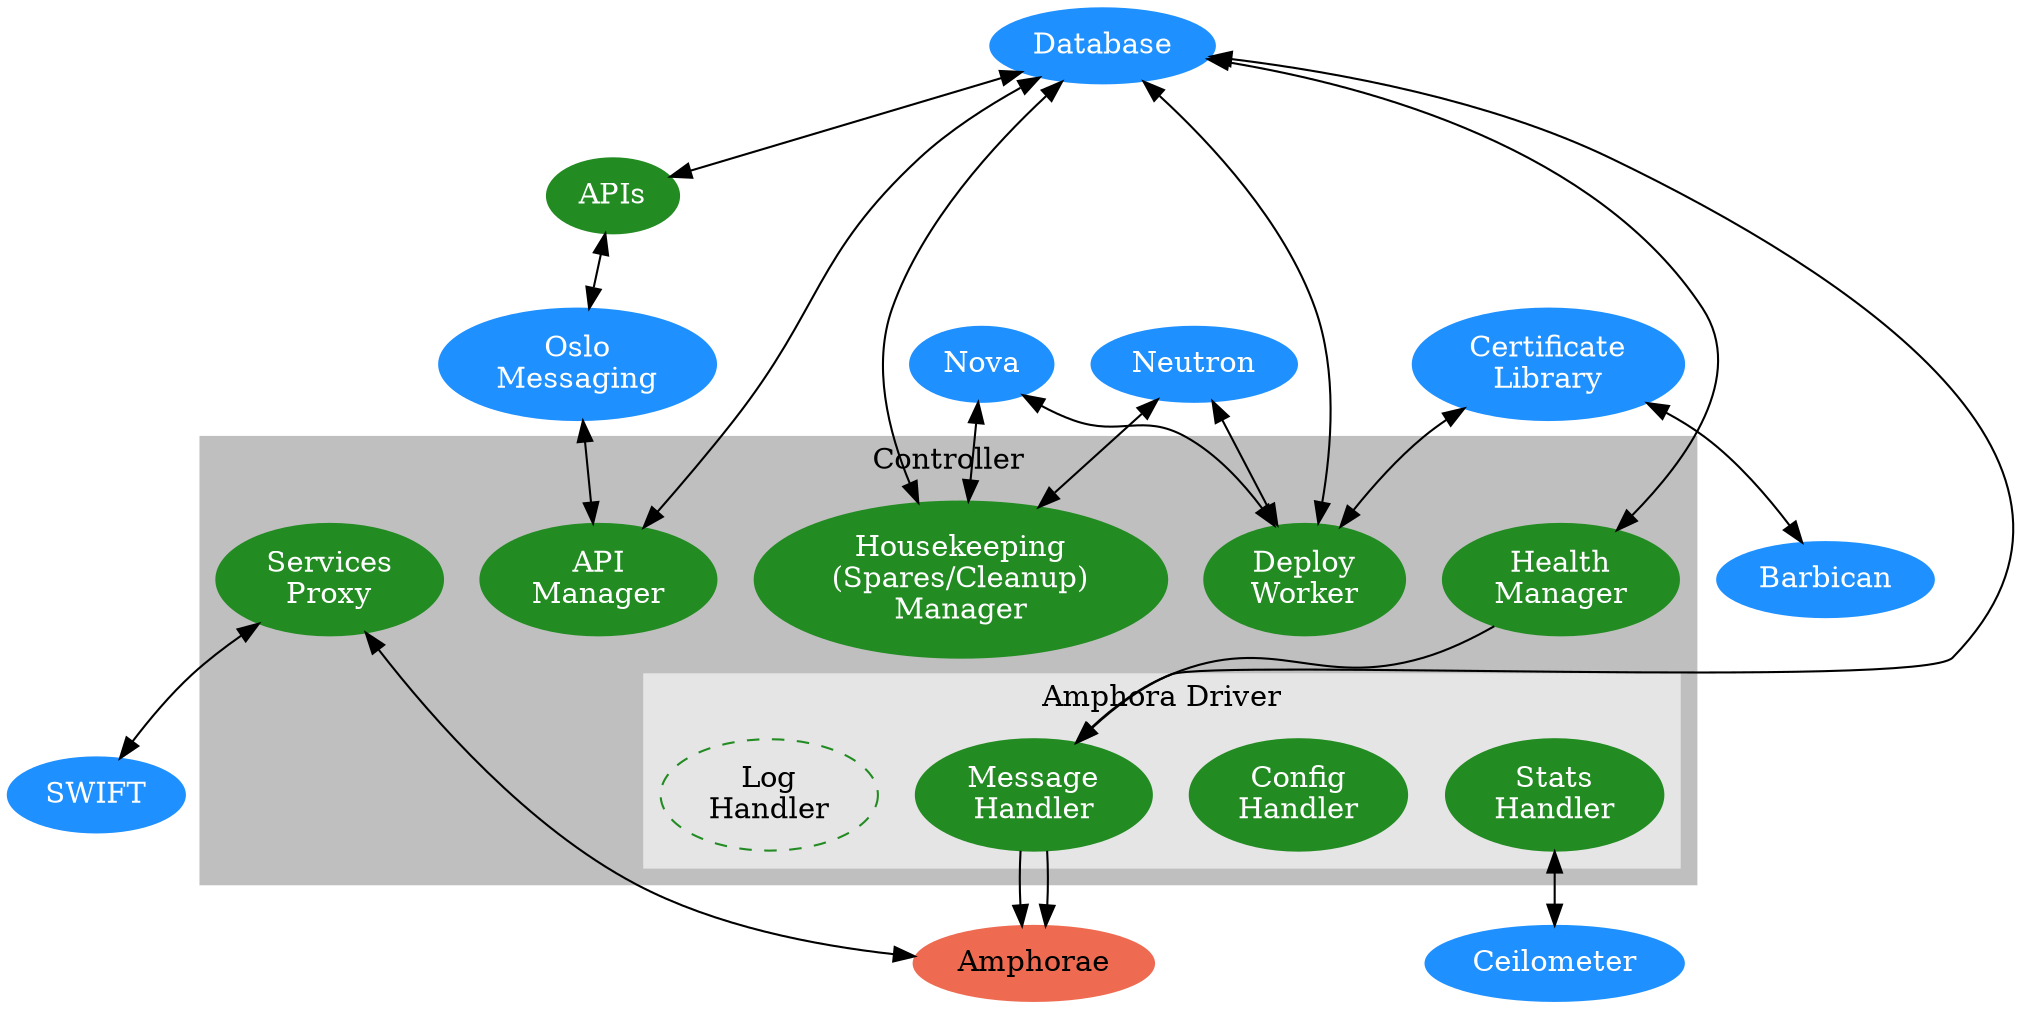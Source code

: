 ﻿/*
 * Copyright 2014 Hewlett-Packard Development Company, L.P.
 *
 * Licensed under the Apache License, Version 2.0 (the "License"); you may
 * not use this file except in compliance with the License. You may obtain
 * a copy of the License at
 *
 * http://www.apache.org/licenses/LICENSE-2.0
 *
 * Unless required by applicable law or agreed to in writing, software
 * distributed under the License is distributed on an "AS IS" BASIS, WITHOUT
 * WARRANTIES OR CONDITIONS OF ANY KIND, either express or implied. See the
 * License for the specific language governing permissions and limitations
 * under the License.
*/
digraph G {


   subgraph cluster0 {
      style=filled;
      color=gray75;


      label = "Controller";


      apim [label="API\nManager", fontcolor=white, color=forestgreen, style=filled];
      health [label="Health\nManager", fontcolor=white, color=forestgreen, style=filled];
      house [label="Housekeeping\n(Spares/Cleanup)\nManager", fontcolor=white, color=forestgreen, style=filled];
      deploy [label="Deploy\nWorker", fontcolor=white, color=forestgreen, style=filled];
      proxy [label="Services\nProxy", fontcolor=white, color=forestgreen, style=filled];


      subgraph cluster1 {
         style=filled;
         color=gray90;
         fontcolor=black;


         label = "Amphora Driver";
         msg [label="Message\nHandler", fontcolor=white, color=forestgreen, style=filled];
         config [label="Config\nHandler", fontcolor=white, color=forestgreen, style=filled];
         stats [label="Stats\nHandler", fontcolor=white, color=forestgreen, style=filled];
         log [label="Log\nHandler", fontcolor=black, color=forestgreen, style=dashed];
      }


      health -> msg;
   }


   db [label="Database", fontcolor=white, color=dodgerblue, style=filled];
   api [label="APIs", fontcolor=white, color=forestgreen, style=filled];
   oslo [label="Oslo\nMessaging", fontcolor=white, color=dodgerblue, style=filled];
   nova [label="Nova", fontcolor=white, color=dodgerblue, style=filled];
   neutron [label="Neutron", fontcolor=white, color=dodgerblue, style=filled];
   cert [label="Certificate\nLibrary", fontcolor=white, color=dodgerblue, style=filled];
   bbq [label="Barbican", fontcolor=white, color=dodgerblue, style=filled];
   swift [label="SWIFT", fontcolor=white, color=dodgerblue, style=filled];
   ceilo [label="Ceilometer", fontcolor=white, color=dodgerblue, style=filled];
   amp [label="Amphorae", fontcolor=black, color=coral2, style=filled];


   db -> api -> oslo -> apim [dir="both"];
   db -> deploy [dir="both"];
   db -> apim [dir="both"];
   db -> health [dir="both"];
   db -> house [dir="both"];
   db -> msg [dir="both"];
   nova -> deploy [dir="both"];
   nova -> house [dir="both"];
   neutron -> deploy [dir="both"];
   neutron -> house [dir="both"];
   proxy -> swift [dir="both"];
   proxy -> amp [dir="both"];
   cert -> deploy [dir="both"];
   cert -> bbq [dir="both"];
   stats -> ceilo [dir="both"];
   msg -> amp [ltail=cluster1];
   msg -> amp [ltail=cluster1];
}

